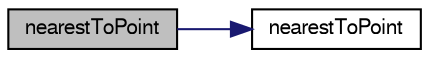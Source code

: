 digraph "nearestToPoint"
{
  bgcolor="transparent";
  edge [fontname="FreeSans",fontsize="10",labelfontname="FreeSans",labelfontsize="10"];
  node [fontname="FreeSans",fontsize="10",shape=record];
  rankdir="LR";
  Node3 [label="nearestToPoint",height=0.2,width=0.4,color="black", fillcolor="grey75", style="filled", fontcolor="black"];
  Node3 -> Node4 [color="midnightblue",fontsize="10",style="solid",fontname="FreeSans"];
  Node4 [label="nearestToPoint",height=0.2,width=0.4,color="black",URL="$a25418.html#aee98659d1db61de50d5ada827b064357",tooltip="Construct from components. "];
}
